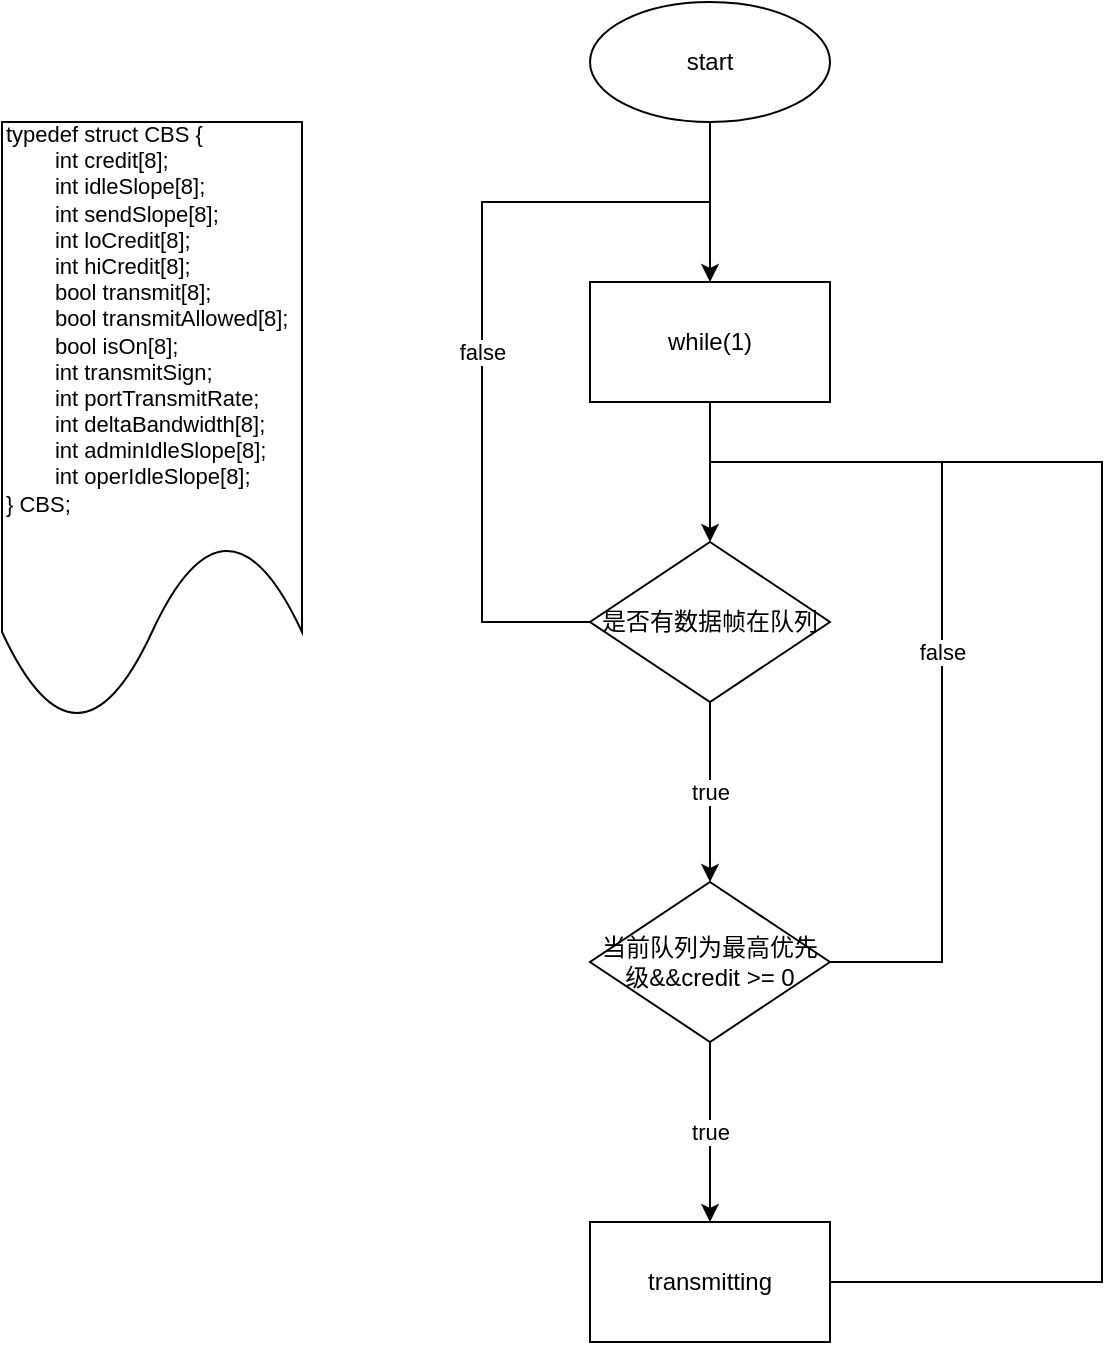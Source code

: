 <mxfile version="17.4.6" type="github" pages="2">
  <diagram id="OUkIE-inZXtT65BPCZG4" name="Page-1">
    <mxGraphModel dx="525" dy="798" grid="1" gridSize="10" guides="1" tooltips="1" connect="1" arrows="1" fold="1" page="1" pageScale="1" pageWidth="827" pageHeight="1169" math="0" shadow="0">
      <root>
        <mxCell id="0" />
        <mxCell id="1" parent="0" />
        <mxCell id="8L44soVpKVffB_P4mwUx-3" value="" style="edgeStyle=orthogonalEdgeStyle;rounded=0;orthogonalLoop=1;jettySize=auto;html=1;" edge="1" parent="1" source="8L44soVpKVffB_P4mwUx-1" target="8L44soVpKVffB_P4mwUx-2">
          <mxGeometry relative="1" as="geometry" />
        </mxCell>
        <mxCell id="KERTFfpZq4ni5Aw8scQX-435" value="" style="edgeStyle=orthogonalEdgeStyle;rounded=0;orthogonalLoop=1;jettySize=auto;html=1;startArrow=classic;startFill=1;endArrow=none;endFill=0;" edge="1" parent="1" source="8L44soVpKVffB_P4mwUx-1" target="KERTFfpZq4ni5Aw8scQX-434">
          <mxGeometry relative="1" as="geometry" />
        </mxCell>
        <mxCell id="8L44soVpKVffB_P4mwUx-1" value="while(1)" style="rounded=0;whiteSpace=wrap;html=1;" vertex="1" parent="1">
          <mxGeometry x="354" y="160" width="120" height="60" as="geometry" />
        </mxCell>
        <mxCell id="-eQDhuzCYJPMi_xKxMyq-1" value="false" style="edgeStyle=elbowEdgeStyle;shape=connector;rounded=0;orthogonalLoop=1;jettySize=auto;html=1;exitX=0;exitY=0.5;exitDx=0;exitDy=0;labelBackgroundColor=default;fontFamily=Helvetica;fontSize=11;fontColor=default;endArrow=none;strokeColor=default;endFill=0;" edge="1" parent="1" source="8L44soVpKVffB_P4mwUx-2">
          <mxGeometry relative="1" as="geometry">
            <mxPoint x="414" y="120" as="targetPoint" />
            <Array as="points">
              <mxPoint x="300" y="150" />
            </Array>
          </mxGeometry>
        </mxCell>
        <mxCell id="-eQDhuzCYJPMi_xKxMyq-3" value="true" style="edgeStyle=elbowEdgeStyle;shape=connector;rounded=0;orthogonalLoop=1;jettySize=auto;html=1;labelBackgroundColor=default;fontFamily=Helvetica;fontSize=11;fontColor=default;endArrow=classic;endFill=1;strokeColor=default;" edge="1" parent="1" source="8L44soVpKVffB_P4mwUx-2">
          <mxGeometry relative="1" as="geometry">
            <mxPoint x="414" y="460" as="targetPoint" />
          </mxGeometry>
        </mxCell>
        <mxCell id="8L44soVpKVffB_P4mwUx-2" value="是否有数据帧在队列" style="rhombus;whiteSpace=wrap;html=1;rounded=0;" vertex="1" parent="1">
          <mxGeometry x="354" y="290" width="120" height="80" as="geometry" />
        </mxCell>
        <mxCell id="KERTFfpZq4ni5Aw8scQX-434" value="start" style="ellipse;whiteSpace=wrap;html=1;rounded=0;" vertex="1" parent="1">
          <mxGeometry x="354" y="20" width="120" height="60" as="geometry" />
        </mxCell>
        <mxCell id="-eQDhuzCYJPMi_xKxMyq-4" value="&lt;div&gt;&lt;span&gt;typedef struct CBS {&lt;/span&gt;&lt;br&gt;&lt;/div&gt;&lt;div&gt;&amp;nbsp; &amp;nbsp; &amp;nbsp; &amp;nbsp; int credit[8];&lt;/div&gt;&lt;div&gt;&amp;nbsp; &amp;nbsp; &amp;nbsp; &amp;nbsp; int idleSlope[8];&lt;/div&gt;&lt;div&gt;&amp;nbsp; &amp;nbsp; &amp;nbsp; &amp;nbsp; int sendSlope[8];&amp;nbsp;&lt;/div&gt;&lt;div&gt;&amp;nbsp; &amp;nbsp; &amp;nbsp; &amp;nbsp; int loCredit[8];&amp;nbsp;&lt;/div&gt;&lt;div&gt;&amp;nbsp; &amp;nbsp; &amp;nbsp; &amp;nbsp; int hiCredit[8];&lt;/div&gt;&lt;div&gt;&amp;nbsp; &amp;nbsp; &amp;nbsp; &amp;nbsp; bool transmit[8];&amp;nbsp;&lt;/div&gt;&lt;div&gt;&amp;nbsp; &amp;nbsp; &amp;nbsp; &amp;nbsp; bool transmitAllowed[8];&lt;/div&gt;&lt;div&gt;&amp;nbsp; &amp;nbsp; &amp;nbsp; &amp;nbsp; bool isOn[8];&lt;/div&gt;&lt;div&gt;&amp;nbsp; &amp;nbsp; &amp;nbsp; &amp;nbsp; int transmitSign;&lt;/div&gt;&lt;div&gt;&amp;nbsp; &amp;nbsp; &amp;nbsp; &amp;nbsp; int portTransmitRate;&lt;/div&gt;&lt;div&gt;&amp;nbsp; &amp;nbsp; &amp;nbsp; &amp;nbsp; int deltaBandwidth[8];&lt;/div&gt;&lt;div&gt;&amp;nbsp; &amp;nbsp; &amp;nbsp; &amp;nbsp; int adminIdleSlope[8];&lt;/div&gt;&lt;div&gt;&amp;nbsp; &amp;nbsp; &amp;nbsp; &amp;nbsp; int operIdleSlope[8];&lt;/div&gt;&lt;div&gt;} CBS;&lt;/div&gt;&lt;div&gt;&lt;br&gt;&lt;/div&gt;" style="shape=document;whiteSpace=wrap;html=1;boundedLbl=1;fontFamily=Helvetica;fontSize=11;fontColor=default;align=left;" vertex="1" parent="1">
          <mxGeometry x="60" y="80" width="150" height="300" as="geometry" />
        </mxCell>
        <mxCell id="-eQDhuzCYJPMi_xKxMyq-7" value="false" style="edgeStyle=elbowEdgeStyle;shape=connector;rounded=0;orthogonalLoop=1;jettySize=auto;html=1;exitX=1;exitY=0.5;exitDx=0;exitDy=0;labelBackgroundColor=default;fontFamily=Helvetica;fontSize=11;fontColor=default;endArrow=none;endFill=0;strokeColor=default;" edge="1" parent="1" source="-eQDhuzCYJPMi_xKxMyq-5">
          <mxGeometry relative="1" as="geometry">
            <mxPoint x="414" y="250" as="targetPoint" />
            <Array as="points">
              <mxPoint x="530" y="390" />
            </Array>
          </mxGeometry>
        </mxCell>
        <mxCell id="-eQDhuzCYJPMi_xKxMyq-10" value="true" style="edgeStyle=elbowEdgeStyle;shape=connector;rounded=0;orthogonalLoop=1;jettySize=auto;html=1;labelBackgroundColor=default;fontFamily=Helvetica;fontSize=11;fontColor=default;startArrow=none;startFill=0;endArrow=classic;endFill=1;strokeColor=default;" edge="1" parent="1" source="-eQDhuzCYJPMi_xKxMyq-5" target="-eQDhuzCYJPMi_xKxMyq-9">
          <mxGeometry relative="1" as="geometry" />
        </mxCell>
        <mxCell id="-eQDhuzCYJPMi_xKxMyq-5" value="当前队列为最高优先级&amp;amp;&amp;amp;credit &amp;gt;= 0" style="rhombus;whiteSpace=wrap;html=1;rounded=0;" vertex="1" parent="1">
          <mxGeometry x="354" y="460" width="120" height="80" as="geometry" />
        </mxCell>
        <mxCell id="-eQDhuzCYJPMi_xKxMyq-11" style="edgeStyle=elbowEdgeStyle;shape=connector;rounded=0;orthogonalLoop=1;jettySize=auto;html=1;labelBackgroundColor=default;fontFamily=Helvetica;fontSize=11;fontColor=default;startArrow=none;startFill=0;endArrow=none;endFill=0;strokeColor=default;" edge="1" parent="1" source="-eQDhuzCYJPMi_xKxMyq-9">
          <mxGeometry relative="1" as="geometry">
            <mxPoint x="530" y="250" as="targetPoint" />
            <Array as="points">
              <mxPoint x="610" y="240" />
              <mxPoint x="610" y="570" />
              <mxPoint x="530" y="570" />
            </Array>
          </mxGeometry>
        </mxCell>
        <mxCell id="-eQDhuzCYJPMi_xKxMyq-9" value="transmitting" style="whiteSpace=wrap;html=1;rounded=0;" vertex="1" parent="1">
          <mxGeometry x="354" y="630" width="120" height="60" as="geometry" />
        </mxCell>
      </root>
    </mxGraphModel>
  </diagram>
  <diagram id="FD8xITdfk1SQatNuydOc" name="Page-2">
    <mxGraphModel dx="462" dy="798" grid="1" gridSize="10" guides="1" tooltips="1" connect="1" arrows="1" fold="1" page="1" pageScale="1" pageWidth="827" pageHeight="1169" math="0" shadow="0">
      <root>
        <mxCell id="0" />
        <mxCell id="1" parent="0" />
        <mxCell id="LZ3Ea9dMyY0WAArytzQG-3" value="" style="edgeStyle=orthogonalEdgeStyle;shape=connector;rounded=0;orthogonalLoop=1;jettySize=auto;html=1;labelBackgroundColor=default;fontFamily=Helvetica;fontSize=11;fontColor=default;endArrow=classic;strokeColor=default;" edge="1" parent="1" source="LZ3Ea9dMyY0WAArytzQG-1" target="LZ3Ea9dMyY0WAArytzQG-2">
          <mxGeometry relative="1" as="geometry" />
        </mxCell>
        <mxCell id="LZ3Ea9dMyY0WAArytzQG-1" value="" style="rhombus;whiteSpace=wrap;html=1;fontFamily=Helvetica;fontSize=11;fontColor=default;" vertex="1" parent="1">
          <mxGeometry x="230" y="140" width="80" height="50" as="geometry" />
        </mxCell>
        <mxCell id="LZ3Ea9dMyY0WAArytzQG-4" value="sss" style="edgeStyle=orthogonalEdgeStyle;shape=connector;rounded=0;orthogonalLoop=1;jettySize=auto;html=1;labelBackgroundColor=default;fontFamily=Helvetica;fontSize=11;fontColor=default;endArrow=classic;strokeColor=default;" edge="1" parent="1" source="LZ3Ea9dMyY0WAArytzQG-2" target="LZ3Ea9dMyY0WAArytzQG-1">
          <mxGeometry relative="1" as="geometry" />
        </mxCell>
        <mxCell id="LZ3Ea9dMyY0WAArytzQG-2" value="" style="whiteSpace=wrap;html=1;fontSize=11;" vertex="1" parent="1">
          <mxGeometry x="210" y="265" width="120" height="60" as="geometry" />
        </mxCell>
      </root>
    </mxGraphModel>
  </diagram>
</mxfile>
